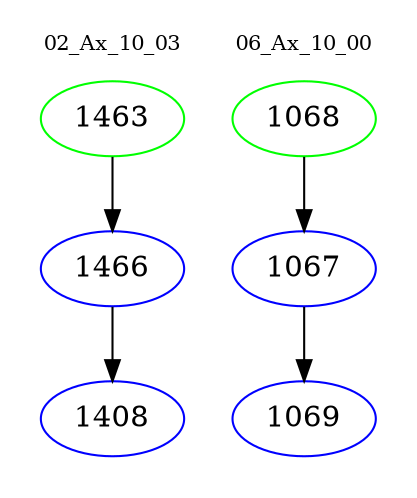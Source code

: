 digraph{
subgraph cluster_0 {
color = white
label = "02_Ax_10_03";
fontsize=10;
T0_1463 [label="1463", color="green"]
T0_1463 -> T0_1466 [color="black"]
T0_1466 [label="1466", color="blue"]
T0_1466 -> T0_1408 [color="black"]
T0_1408 [label="1408", color="blue"]
}
subgraph cluster_1 {
color = white
label = "06_Ax_10_00";
fontsize=10;
T1_1068 [label="1068", color="green"]
T1_1068 -> T1_1067 [color="black"]
T1_1067 [label="1067", color="blue"]
T1_1067 -> T1_1069 [color="black"]
T1_1069 [label="1069", color="blue"]
}
}
